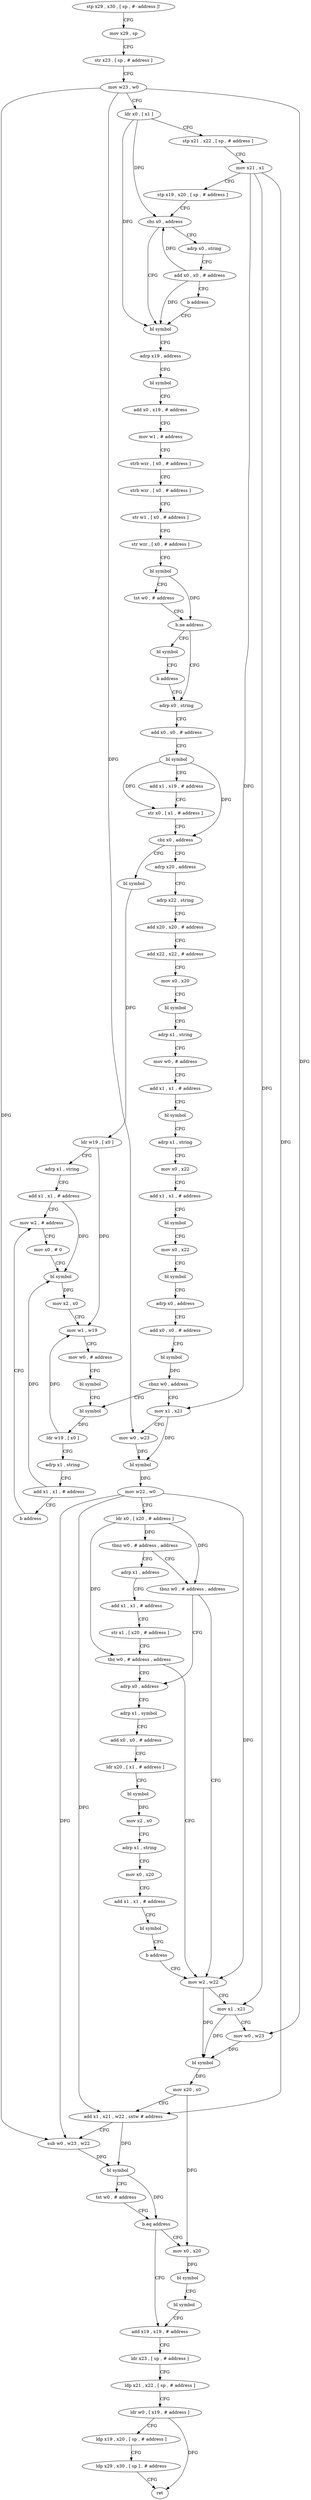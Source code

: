 digraph "func" {
"4208680" [label = "stp x29 , x30 , [ sp , #- address ]!" ]
"4208684" [label = "mov x29 , sp" ]
"4208688" [label = "str x23 , [ sp , # address ]" ]
"4208692" [label = "mov w23 , w0" ]
"4208696" [label = "ldr x0 , [ x1 ]" ]
"4208700" [label = "stp x21 , x22 , [ sp , # address ]" ]
"4208704" [label = "mov x21 , x1" ]
"4208708" [label = "stp x19 , x20 , [ sp , # address ]" ]
"4208712" [label = "cbz x0 , address" ]
"4209044" [label = "adrp x0 , string" ]
"4208716" [label = "bl symbol" ]
"4209048" [label = "add x0 , x0 , # address" ]
"4209052" [label = "b address" ]
"4208720" [label = "adrp x19 , address" ]
"4208724" [label = "bl symbol" ]
"4208728" [label = "add x0 , x19 , # address" ]
"4208732" [label = "mov w1 , # address" ]
"4208736" [label = "strb wzr , [ x0 , # address ]" ]
"4208740" [label = "strb wzr , [ x0 , # address ]" ]
"4208744" [label = "str w1 , [ x0 , # address ]" ]
"4208748" [label = "str wzr , [ x0 , # address ]" ]
"4208752" [label = "bl symbol" ]
"4208756" [label = "tst w0 , # address" ]
"4208760" [label = "b.ne address" ]
"4209036" [label = "bl symbol" ]
"4208764" [label = "adrp x0 , string" ]
"4209040" [label = "b address" ]
"4208768" [label = "add x0 , x0 , # address" ]
"4208772" [label = "bl symbol" ]
"4208776" [label = "add x1 , x19 , # address" ]
"4208780" [label = "str x0 , [ x1 , # address ]" ]
"4208784" [label = "cbz x0 , address" ]
"4209056" [label = "bl symbol" ]
"4208788" [label = "adrp x20 , address" ]
"4209060" [label = "ldr w19 , [ x0 ]" ]
"4209064" [label = "adrp x1 , string" ]
"4209068" [label = "add x1 , x1 , # address" ]
"4209072" [label = "mov w2 , # address" ]
"4208792" [label = "adrp x22 , string" ]
"4208796" [label = "add x20 , x20 , # address" ]
"4208800" [label = "add x22 , x22 , # address" ]
"4208804" [label = "mov x0 , x20" ]
"4208808" [label = "bl symbol" ]
"4208812" [label = "adrp x1 , string" ]
"4208816" [label = "mov w0 , # address" ]
"4208820" [label = "add x1 , x1 , # address" ]
"4208824" [label = "bl symbol" ]
"4208828" [label = "adrp x1 , string" ]
"4208832" [label = "mov x0 , x22" ]
"4208836" [label = "add x1 , x1 , # address" ]
"4208840" [label = "bl symbol" ]
"4208844" [label = "mov x0 , x22" ]
"4208848" [label = "bl symbol" ]
"4208852" [label = "adrp x0 , address" ]
"4208856" [label = "add x0 , x0 , # address" ]
"4208860" [label = "bl symbol" ]
"4208864" [label = "cbnz w0 , address" ]
"4209100" [label = "bl symbol" ]
"4208868" [label = "mov x1 , x21" ]
"4209076" [label = "mov x0 , # 0" ]
"4209080" [label = "bl symbol" ]
"4209084" [label = "mov x2 , x0" ]
"4209088" [label = "mov w1 , w19" ]
"4209092" [label = "mov w0 , # address" ]
"4209096" [label = "bl symbol" ]
"4209104" [label = "ldr w19 , [ x0 ]" ]
"4209108" [label = "adrp x1 , string" ]
"4209112" [label = "add x1 , x1 , # address" ]
"4209116" [label = "b address" ]
"4208872" [label = "mov w0 , w23" ]
"4208876" [label = "bl symbol" ]
"4208880" [label = "mov w22 , w0" ]
"4208884" [label = "ldr x0 , [ x20 , # address ]" ]
"4208888" [label = "tbnz w0 , # address , address" ]
"4208976" [label = "adrp x1 , address" ]
"4208892" [label = "tbnz w0 , # address , address" ]
"4208980" [label = "add x1 , x1 , # address" ]
"4208984" [label = "str x1 , [ x20 , # address ]" ]
"4208988" [label = "tbz w0 , # address , address" ]
"4208896" [label = "mov w2 , w22" ]
"4208992" [label = "adrp x0 , address" ]
"4208900" [label = "mov x1 , x21" ]
"4208904" [label = "mov w0 , w23" ]
"4208908" [label = "bl symbol" ]
"4208912" [label = "mov x20 , x0" ]
"4208916" [label = "add x1 , x21 , w22 , sxtw # address" ]
"4208920" [label = "sub w0 , w23 , w22" ]
"4208924" [label = "bl symbol" ]
"4208928" [label = "tst w0 , # address" ]
"4208932" [label = "b.eq address" ]
"4208948" [label = "add x19 , x19 , # address" ]
"4208936" [label = "mov x0 , x20" ]
"4208996" [label = "adrp x1 , symbol" ]
"4209000" [label = "add x0 , x0 , # address" ]
"4209004" [label = "ldr x20 , [ x1 , # address ]" ]
"4209008" [label = "bl symbol" ]
"4209012" [label = "mov x2 , x0" ]
"4209016" [label = "adrp x1 , string" ]
"4209020" [label = "mov x0 , x20" ]
"4209024" [label = "add x1 , x1 , # address" ]
"4209028" [label = "bl symbol" ]
"4209032" [label = "b address" ]
"4208952" [label = "ldr x23 , [ sp , # address ]" ]
"4208956" [label = "ldp x21 , x22 , [ sp , # address ]" ]
"4208960" [label = "ldr w0 , [ x19 , # address ]" ]
"4208964" [label = "ldp x19 , x20 , [ sp , # address ]" ]
"4208968" [label = "ldp x29 , x30 , [ sp ] , # address" ]
"4208972" [label = "ret" ]
"4208940" [label = "bl symbol" ]
"4208944" [label = "bl symbol" ]
"4208680" -> "4208684" [ label = "CFG" ]
"4208684" -> "4208688" [ label = "CFG" ]
"4208688" -> "4208692" [ label = "CFG" ]
"4208692" -> "4208696" [ label = "CFG" ]
"4208692" -> "4208872" [ label = "DFG" ]
"4208692" -> "4208904" [ label = "DFG" ]
"4208692" -> "4208920" [ label = "DFG" ]
"4208696" -> "4208700" [ label = "CFG" ]
"4208696" -> "4208712" [ label = "DFG" ]
"4208696" -> "4208716" [ label = "DFG" ]
"4208700" -> "4208704" [ label = "CFG" ]
"4208704" -> "4208708" [ label = "CFG" ]
"4208704" -> "4208868" [ label = "DFG" ]
"4208704" -> "4208900" [ label = "DFG" ]
"4208704" -> "4208916" [ label = "DFG" ]
"4208708" -> "4208712" [ label = "CFG" ]
"4208712" -> "4209044" [ label = "CFG" ]
"4208712" -> "4208716" [ label = "CFG" ]
"4209044" -> "4209048" [ label = "CFG" ]
"4208716" -> "4208720" [ label = "CFG" ]
"4209048" -> "4209052" [ label = "CFG" ]
"4209048" -> "4208712" [ label = "DFG" ]
"4209048" -> "4208716" [ label = "DFG" ]
"4209052" -> "4208716" [ label = "CFG" ]
"4208720" -> "4208724" [ label = "CFG" ]
"4208724" -> "4208728" [ label = "CFG" ]
"4208728" -> "4208732" [ label = "CFG" ]
"4208732" -> "4208736" [ label = "CFG" ]
"4208736" -> "4208740" [ label = "CFG" ]
"4208740" -> "4208744" [ label = "CFG" ]
"4208744" -> "4208748" [ label = "CFG" ]
"4208748" -> "4208752" [ label = "CFG" ]
"4208752" -> "4208756" [ label = "CFG" ]
"4208752" -> "4208760" [ label = "DFG" ]
"4208756" -> "4208760" [ label = "CFG" ]
"4208760" -> "4209036" [ label = "CFG" ]
"4208760" -> "4208764" [ label = "CFG" ]
"4209036" -> "4209040" [ label = "CFG" ]
"4208764" -> "4208768" [ label = "CFG" ]
"4209040" -> "4208764" [ label = "CFG" ]
"4208768" -> "4208772" [ label = "CFG" ]
"4208772" -> "4208776" [ label = "CFG" ]
"4208772" -> "4208780" [ label = "DFG" ]
"4208772" -> "4208784" [ label = "DFG" ]
"4208776" -> "4208780" [ label = "CFG" ]
"4208780" -> "4208784" [ label = "CFG" ]
"4208784" -> "4209056" [ label = "CFG" ]
"4208784" -> "4208788" [ label = "CFG" ]
"4209056" -> "4209060" [ label = "DFG" ]
"4208788" -> "4208792" [ label = "CFG" ]
"4209060" -> "4209064" [ label = "CFG" ]
"4209060" -> "4209088" [ label = "DFG" ]
"4209064" -> "4209068" [ label = "CFG" ]
"4209068" -> "4209072" [ label = "CFG" ]
"4209068" -> "4209080" [ label = "DFG" ]
"4209072" -> "4209076" [ label = "CFG" ]
"4208792" -> "4208796" [ label = "CFG" ]
"4208796" -> "4208800" [ label = "CFG" ]
"4208800" -> "4208804" [ label = "CFG" ]
"4208804" -> "4208808" [ label = "CFG" ]
"4208808" -> "4208812" [ label = "CFG" ]
"4208812" -> "4208816" [ label = "CFG" ]
"4208816" -> "4208820" [ label = "CFG" ]
"4208820" -> "4208824" [ label = "CFG" ]
"4208824" -> "4208828" [ label = "CFG" ]
"4208828" -> "4208832" [ label = "CFG" ]
"4208832" -> "4208836" [ label = "CFG" ]
"4208836" -> "4208840" [ label = "CFG" ]
"4208840" -> "4208844" [ label = "CFG" ]
"4208844" -> "4208848" [ label = "CFG" ]
"4208848" -> "4208852" [ label = "CFG" ]
"4208852" -> "4208856" [ label = "CFG" ]
"4208856" -> "4208860" [ label = "CFG" ]
"4208860" -> "4208864" [ label = "DFG" ]
"4208864" -> "4209100" [ label = "CFG" ]
"4208864" -> "4208868" [ label = "CFG" ]
"4209100" -> "4209104" [ label = "DFG" ]
"4208868" -> "4208872" [ label = "CFG" ]
"4208868" -> "4208876" [ label = "DFG" ]
"4209076" -> "4209080" [ label = "CFG" ]
"4209080" -> "4209084" [ label = "DFG" ]
"4209084" -> "4209088" [ label = "CFG" ]
"4209088" -> "4209092" [ label = "CFG" ]
"4209092" -> "4209096" [ label = "CFG" ]
"4209096" -> "4209100" [ label = "CFG" ]
"4209104" -> "4209108" [ label = "CFG" ]
"4209104" -> "4209088" [ label = "DFG" ]
"4209108" -> "4209112" [ label = "CFG" ]
"4209112" -> "4209116" [ label = "CFG" ]
"4209112" -> "4209080" [ label = "DFG" ]
"4209116" -> "4209072" [ label = "CFG" ]
"4208872" -> "4208876" [ label = "DFG" ]
"4208876" -> "4208880" [ label = "DFG" ]
"4208880" -> "4208884" [ label = "CFG" ]
"4208880" -> "4208896" [ label = "DFG" ]
"4208880" -> "4208916" [ label = "DFG" ]
"4208880" -> "4208920" [ label = "DFG" ]
"4208884" -> "4208888" [ label = "DFG" ]
"4208884" -> "4208988" [ label = "DFG" ]
"4208884" -> "4208892" [ label = "DFG" ]
"4208888" -> "4208976" [ label = "CFG" ]
"4208888" -> "4208892" [ label = "CFG" ]
"4208976" -> "4208980" [ label = "CFG" ]
"4208892" -> "4208992" [ label = "CFG" ]
"4208892" -> "4208896" [ label = "CFG" ]
"4208980" -> "4208984" [ label = "CFG" ]
"4208984" -> "4208988" [ label = "CFG" ]
"4208988" -> "4208896" [ label = "CFG" ]
"4208988" -> "4208992" [ label = "CFG" ]
"4208896" -> "4208900" [ label = "CFG" ]
"4208896" -> "4208908" [ label = "DFG" ]
"4208992" -> "4208996" [ label = "CFG" ]
"4208900" -> "4208904" [ label = "CFG" ]
"4208900" -> "4208908" [ label = "DFG" ]
"4208904" -> "4208908" [ label = "DFG" ]
"4208908" -> "4208912" [ label = "DFG" ]
"4208912" -> "4208916" [ label = "CFG" ]
"4208912" -> "4208936" [ label = "DFG" ]
"4208916" -> "4208920" [ label = "CFG" ]
"4208916" -> "4208924" [ label = "DFG" ]
"4208920" -> "4208924" [ label = "DFG" ]
"4208924" -> "4208928" [ label = "CFG" ]
"4208924" -> "4208932" [ label = "DFG" ]
"4208928" -> "4208932" [ label = "CFG" ]
"4208932" -> "4208948" [ label = "CFG" ]
"4208932" -> "4208936" [ label = "CFG" ]
"4208948" -> "4208952" [ label = "CFG" ]
"4208936" -> "4208940" [ label = "DFG" ]
"4208996" -> "4209000" [ label = "CFG" ]
"4209000" -> "4209004" [ label = "CFG" ]
"4209004" -> "4209008" [ label = "CFG" ]
"4209008" -> "4209012" [ label = "DFG" ]
"4209012" -> "4209016" [ label = "CFG" ]
"4209016" -> "4209020" [ label = "CFG" ]
"4209020" -> "4209024" [ label = "CFG" ]
"4209024" -> "4209028" [ label = "CFG" ]
"4209028" -> "4209032" [ label = "CFG" ]
"4209032" -> "4208896" [ label = "CFG" ]
"4208952" -> "4208956" [ label = "CFG" ]
"4208956" -> "4208960" [ label = "CFG" ]
"4208960" -> "4208964" [ label = "CFG" ]
"4208960" -> "4208972" [ label = "DFG" ]
"4208964" -> "4208968" [ label = "CFG" ]
"4208968" -> "4208972" [ label = "CFG" ]
"4208940" -> "4208944" [ label = "CFG" ]
"4208944" -> "4208948" [ label = "CFG" ]
}
